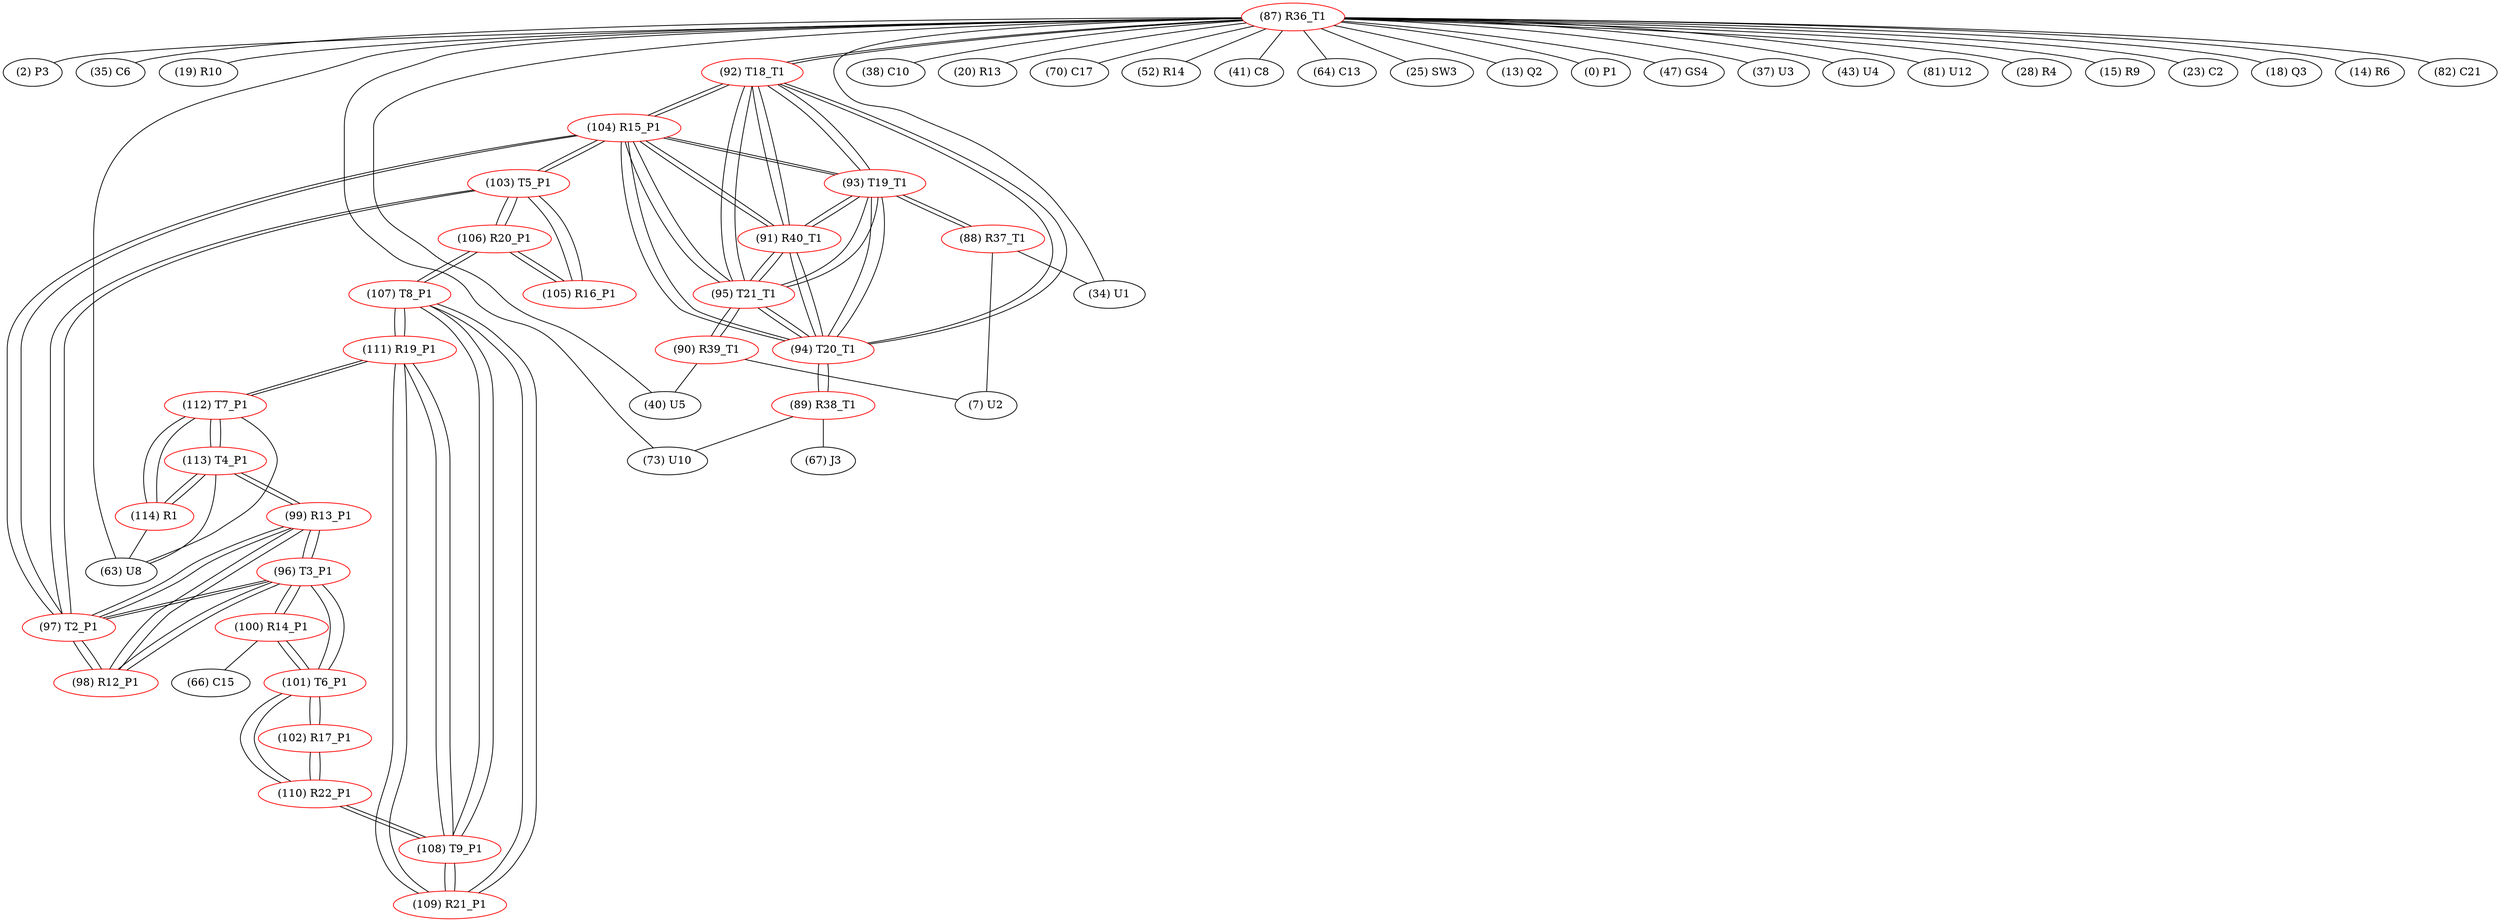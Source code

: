graph {
	87 [label="(87) R36_T1" color=red]
	2 [label="(2) P3"]
	35 [label="(35) C6"]
	19 [label="(19) R10"]
	73 [label="(73) U10"]
	38 [label="(38) C10"]
	20 [label="(20) R13"]
	70 [label="(70) C17"]
	52 [label="(52) R14"]
	41 [label="(41) C8"]
	64 [label="(64) C13"]
	25 [label="(25) SW3"]
	34 [label="(34) U1"]
	13 [label="(13) Q2"]
	0 [label="(0) P1"]
	47 [label="(47) GS4"]
	37 [label="(37) U3"]
	43 [label="(43) U4"]
	81 [label="(81) U12"]
	28 [label="(28) R4"]
	15 [label="(15) R9"]
	23 [label="(23) C2"]
	18 [label="(18) Q3"]
	63 [label="(63) U8"]
	14 [label="(14) R6"]
	40 [label="(40) U5"]
	82 [label="(82) C21"]
	92 [label="(92) T18_T1"]
	88 [label="(88) R37_T1" color=red]
	34 [label="(34) U1"]
	7 [label="(7) U2"]
	93 [label="(93) T19_T1"]
	89 [label="(89) R38_T1" color=red]
	67 [label="(67) J3"]
	73 [label="(73) U10"]
	94 [label="(94) T20_T1"]
	90 [label="(90) R39_T1" color=red]
	40 [label="(40) U5"]
	7 [label="(7) U2"]
	95 [label="(95) T21_T1"]
	91 [label="(91) R40_T1" color=red]
	104 [label="(104) R15_P1"]
	92 [label="(92) T18_T1"]
	95 [label="(95) T21_T1"]
	94 [label="(94) T20_T1"]
	93 [label="(93) T19_T1"]
	92 [label="(92) T18_T1" color=red]
	87 [label="(87) R36_T1"]
	104 [label="(104) R15_P1"]
	95 [label="(95) T21_T1"]
	94 [label="(94) T20_T1"]
	93 [label="(93) T19_T1"]
	91 [label="(91) R40_T1"]
	93 [label="(93) T19_T1" color=red]
	88 [label="(88) R37_T1"]
	104 [label="(104) R15_P1"]
	92 [label="(92) T18_T1"]
	95 [label="(95) T21_T1"]
	94 [label="(94) T20_T1"]
	91 [label="(91) R40_T1"]
	94 [label="(94) T20_T1" color=red]
	89 [label="(89) R38_T1"]
	104 [label="(104) R15_P1"]
	92 [label="(92) T18_T1"]
	95 [label="(95) T21_T1"]
	93 [label="(93) T19_T1"]
	91 [label="(91) R40_T1"]
	95 [label="(95) T21_T1" color=red]
	90 [label="(90) R39_T1"]
	104 [label="(104) R15_P1"]
	92 [label="(92) T18_T1"]
	94 [label="(94) T20_T1"]
	93 [label="(93) T19_T1"]
	91 [label="(91) R40_T1"]
	96 [label="(96) T3_P1" color=red]
	100 [label="(100) R14_P1"]
	101 [label="(101) T6_P1"]
	99 [label="(99) R13_P1"]
	98 [label="(98) R12_P1"]
	97 [label="(97) T2_P1"]
	97 [label="(97) T2_P1" color=red]
	99 [label="(99) R13_P1"]
	96 [label="(96) T3_P1"]
	98 [label="(98) R12_P1"]
	103 [label="(103) T5_P1"]
	104 [label="(104) R15_P1"]
	98 [label="(98) R12_P1" color=red]
	99 [label="(99) R13_P1"]
	96 [label="(96) T3_P1"]
	97 [label="(97) T2_P1"]
	99 [label="(99) R13_P1" color=red]
	113 [label="(113) T4_P1"]
	96 [label="(96) T3_P1"]
	98 [label="(98) R12_P1"]
	97 [label="(97) T2_P1"]
	100 [label="(100) R14_P1" color=red]
	66 [label="(66) C15"]
	96 [label="(96) T3_P1"]
	101 [label="(101) T6_P1"]
	101 [label="(101) T6_P1" color=red]
	100 [label="(100) R14_P1"]
	96 [label="(96) T3_P1"]
	110 [label="(110) R22_P1"]
	102 [label="(102) R17_P1"]
	102 [label="(102) R17_P1" color=red]
	110 [label="(110) R22_P1"]
	101 [label="(101) T6_P1"]
	103 [label="(103) T5_P1" color=red]
	97 [label="(97) T2_P1"]
	104 [label="(104) R15_P1"]
	105 [label="(105) R16_P1"]
	106 [label="(106) R20_P1"]
	104 [label="(104) R15_P1" color=red]
	92 [label="(92) T18_T1"]
	95 [label="(95) T21_T1"]
	94 [label="(94) T20_T1"]
	93 [label="(93) T19_T1"]
	91 [label="(91) R40_T1"]
	97 [label="(97) T2_P1"]
	103 [label="(103) T5_P1"]
	105 [label="(105) R16_P1" color=red]
	103 [label="(103) T5_P1"]
	106 [label="(106) R20_P1"]
	106 [label="(106) R20_P1" color=red]
	107 [label="(107) T8_P1"]
	105 [label="(105) R16_P1"]
	103 [label="(103) T5_P1"]
	107 [label="(107) T8_P1" color=red]
	108 [label="(108) T9_P1"]
	109 [label="(109) R21_P1"]
	111 [label="(111) R19_P1"]
	106 [label="(106) R20_P1"]
	108 [label="(108) T9_P1" color=red]
	110 [label="(110) R22_P1"]
	109 [label="(109) R21_P1"]
	107 [label="(107) T8_P1"]
	111 [label="(111) R19_P1"]
	109 [label="(109) R21_P1" color=red]
	108 [label="(108) T9_P1"]
	107 [label="(107) T8_P1"]
	111 [label="(111) R19_P1"]
	110 [label="(110) R22_P1" color=red]
	108 [label="(108) T9_P1"]
	101 [label="(101) T6_P1"]
	102 [label="(102) R17_P1"]
	111 [label="(111) R19_P1" color=red]
	108 [label="(108) T9_P1"]
	109 [label="(109) R21_P1"]
	107 [label="(107) T8_P1"]
	112 [label="(112) T7_P1"]
	112 [label="(112) T7_P1" color=red]
	114 [label="(114) R1"]
	113 [label="(113) T4_P1"]
	63 [label="(63) U8"]
	111 [label="(111) R19_P1"]
	113 [label="(113) T4_P1" color=red]
	99 [label="(99) R13_P1"]
	114 [label="(114) R1"]
	112 [label="(112) T7_P1"]
	63 [label="(63) U8"]
	114 [label="(114) R1" color=red]
	113 [label="(113) T4_P1"]
	112 [label="(112) T7_P1"]
	63 [label="(63) U8"]
	87 -- 2
	87 -- 35
	87 -- 19
	87 -- 73
	87 -- 38
	87 -- 20
	87 -- 70
	87 -- 52
	87 -- 41
	87 -- 64
	87 -- 25
	87 -- 34
	87 -- 13
	87 -- 0
	87 -- 47
	87 -- 37
	87 -- 43
	87 -- 81
	87 -- 28
	87 -- 15
	87 -- 23
	87 -- 18
	87 -- 63
	87 -- 14
	87 -- 40
	87 -- 82
	87 -- 92
	88 -- 34
	88 -- 7
	88 -- 93
	89 -- 67
	89 -- 73
	89 -- 94
	90 -- 40
	90 -- 7
	90 -- 95
	91 -- 104
	91 -- 92
	91 -- 95
	91 -- 94
	91 -- 93
	92 -- 87
	92 -- 104
	92 -- 95
	92 -- 94
	92 -- 93
	92 -- 91
	93 -- 88
	93 -- 104
	93 -- 92
	93 -- 95
	93 -- 94
	93 -- 91
	94 -- 89
	94 -- 104
	94 -- 92
	94 -- 95
	94 -- 93
	94 -- 91
	95 -- 90
	95 -- 104
	95 -- 92
	95 -- 94
	95 -- 93
	95 -- 91
	96 -- 100
	96 -- 101
	96 -- 99
	96 -- 98
	96 -- 97
	97 -- 99
	97 -- 96
	97 -- 98
	97 -- 103
	97 -- 104
	98 -- 99
	98 -- 96
	98 -- 97
	99 -- 113
	99 -- 96
	99 -- 98
	99 -- 97
	100 -- 66
	100 -- 96
	100 -- 101
	101 -- 100
	101 -- 96
	101 -- 110
	101 -- 102
	102 -- 110
	102 -- 101
	103 -- 97
	103 -- 104
	103 -- 105
	103 -- 106
	104 -- 92
	104 -- 95
	104 -- 94
	104 -- 93
	104 -- 91
	104 -- 97
	104 -- 103
	105 -- 103
	105 -- 106
	106 -- 107
	106 -- 105
	106 -- 103
	107 -- 108
	107 -- 109
	107 -- 111
	107 -- 106
	108 -- 110
	108 -- 109
	108 -- 107
	108 -- 111
	109 -- 108
	109 -- 107
	109 -- 111
	110 -- 108
	110 -- 101
	110 -- 102
	111 -- 108
	111 -- 109
	111 -- 107
	111 -- 112
	112 -- 114
	112 -- 113
	112 -- 63
	112 -- 111
	113 -- 99
	113 -- 114
	113 -- 112
	113 -- 63
	114 -- 113
	114 -- 112
	114 -- 63
}